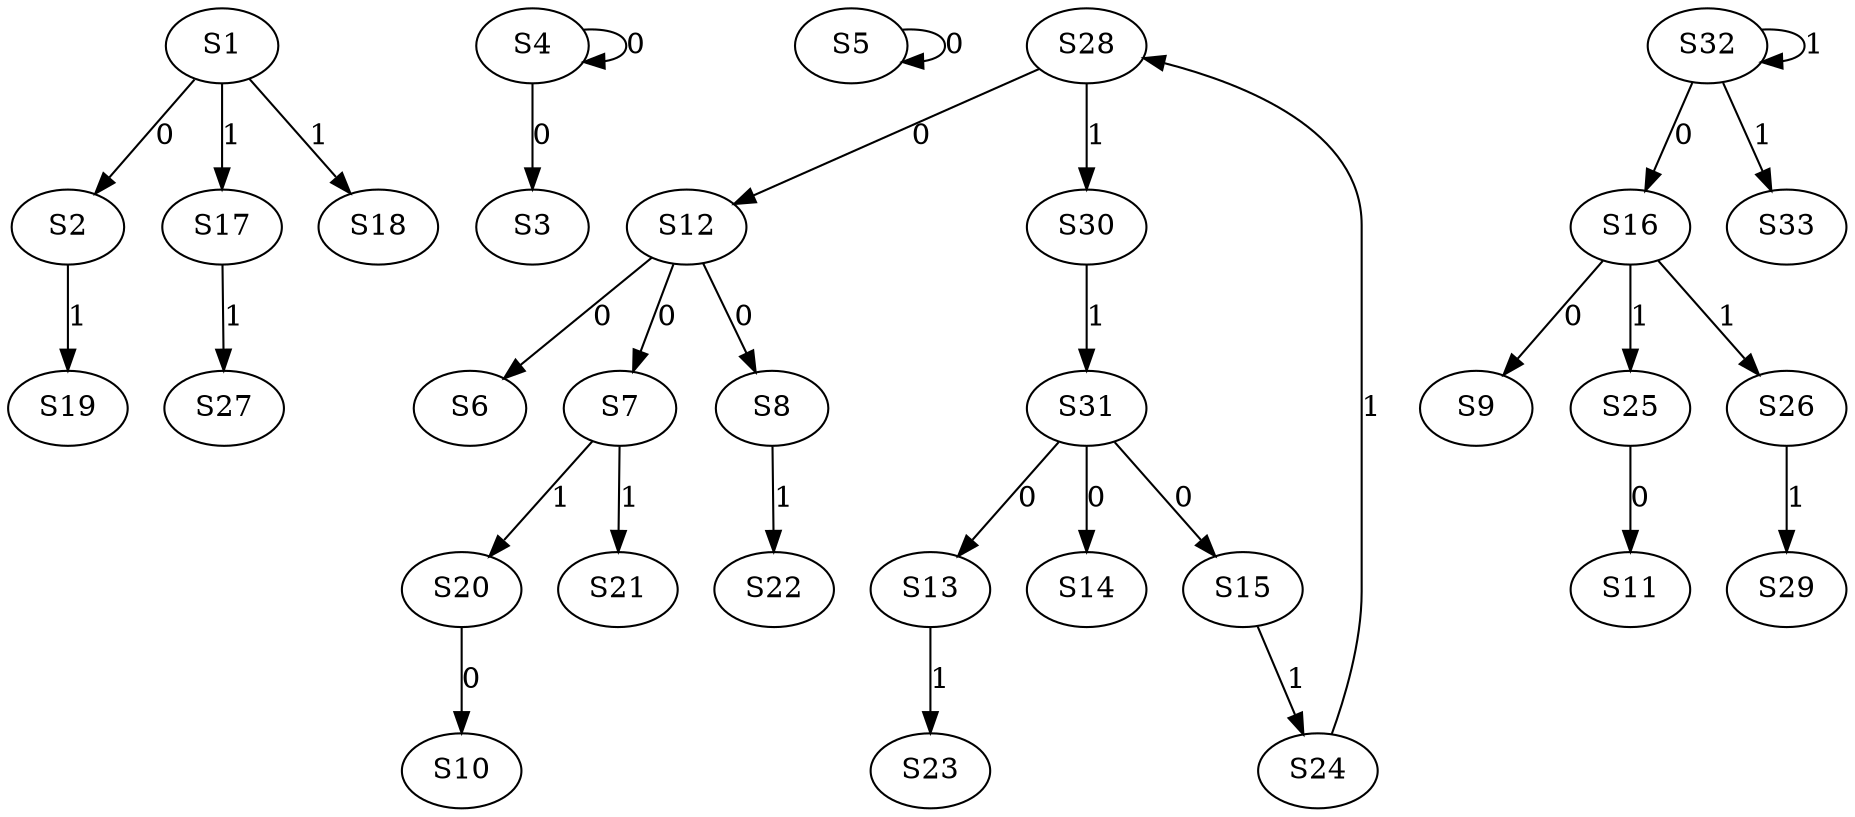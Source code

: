 strict digraph {
	S1 -> S2 [ label = 0 ];
	S4 -> S3 [ label = 0 ];
	S4 -> S4 [ label = 0 ];
	S5 -> S5 [ label = 0 ];
	S12 -> S6 [ label = 0 ];
	S12 -> S7 [ label = 0 ];
	S12 -> S8 [ label = 0 ];
	S16 -> S9 [ label = 0 ];
	S20 -> S10 [ label = 0 ];
	S25 -> S11 [ label = 0 ];
	S28 -> S12 [ label = 0 ];
	S31 -> S13 [ label = 0 ];
	S31 -> S14 [ label = 0 ];
	S31 -> S15 [ label = 0 ];
	S32 -> S16 [ label = 0 ];
	S1 -> S17 [ label = 1 ];
	S1 -> S18 [ label = 1 ];
	S2 -> S19 [ label = 1 ];
	S7 -> S20 [ label = 1 ];
	S7 -> S21 [ label = 1 ];
	S8 -> S22 [ label = 1 ];
	S13 -> S23 [ label = 1 ];
	S15 -> S24 [ label = 1 ];
	S16 -> S25 [ label = 1 ];
	S16 -> S26 [ label = 1 ];
	S17 -> S27 [ label = 1 ];
	S24 -> S28 [ label = 1 ];
	S26 -> S29 [ label = 1 ];
	S28 -> S30 [ label = 1 ];
	S30 -> S31 [ label = 1 ];
	S32 -> S32 [ label = 1 ];
	S32 -> S33 [ label = 1 ];
}